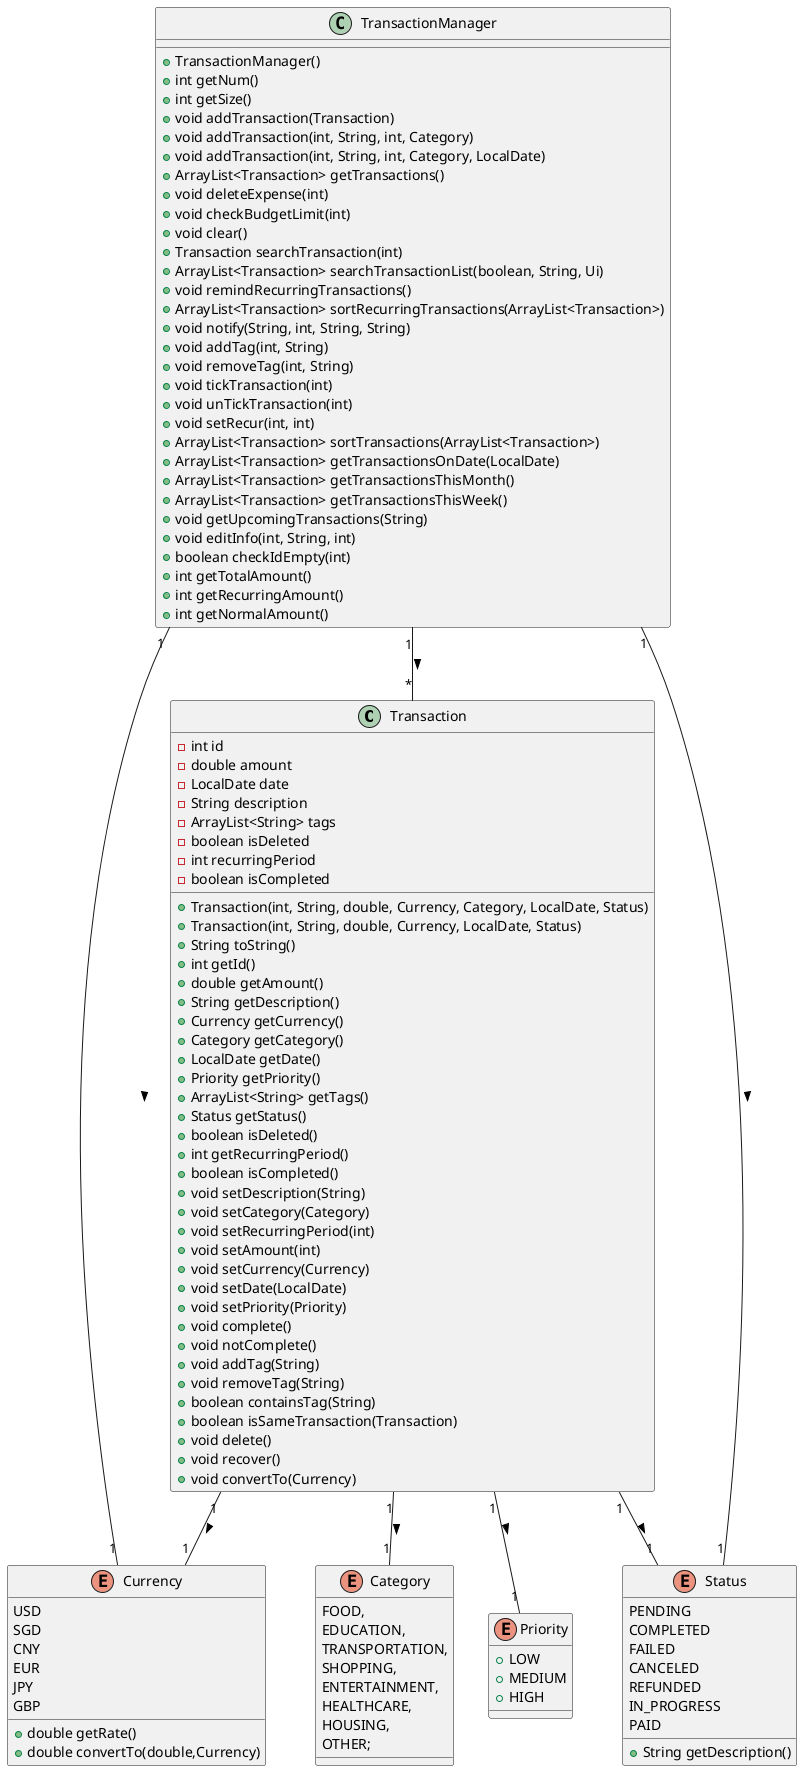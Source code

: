 @startuml

' Define Transaction class
class Transaction {
    - int id
    - double amount
    - LocalDate date
    - String description
    - ArrayList<String> tags
    - boolean isDeleted
    - int recurringPeriod
    - boolean isCompleted
    + Transaction(int, String, double, Currency, Category, LocalDate, Status)
    + Transaction(int, String, double, Currency, LocalDate, Status)
    + String toString()
    + int getId()
    + double getAmount()
    + String getDescription()
    + Currency getCurrency()
    + Category getCategory()
    + LocalDate getDate()
    + Priority getPriority()
    + ArrayList<String> getTags()
    + Status getStatus()
    + boolean isDeleted()
    + int getRecurringPeriod()
    + boolean isCompleted()
    + void setDescription(String)
    + void setCategory(Category)
    + void setRecurringPeriod(int)
    + void setAmount(int)
    + void setCurrency(Currency)
    + void setDate(LocalDate)
    + void setPriority(Priority)
    + void complete()
    + void notComplete()
    + void addTag(String)
    + void removeTag(String)
    + boolean containsTag(String)
    + boolean isSameTransaction(Transaction)
    + void delete()
    + void recover()
    + void convertTo(Currency)
}

' Define TransactionManager class
class TransactionManager {
    + TransactionManager()
    + int getNum()
    + int getSize()
    + void addTransaction(Transaction)
    + void addTransaction(int, String, int, Category)
    + void addTransaction(int, String, int, Category, LocalDate)
    + ArrayList<Transaction> getTransactions()
    + void deleteExpense(int)
    + void checkBudgetLimit(int)
    + void clear()
    + Transaction searchTransaction(int)
    + ArrayList<Transaction> searchTransactionList(boolean, String, Ui)
    + void remindRecurringTransactions()
    + ArrayList<Transaction> sortRecurringTransactions(ArrayList<Transaction>)
    + void notify(String, int, String, String)
    + void addTag(int, String)
    + void removeTag(int, String)
    + void tickTransaction(int)
    + void unTickTransaction(int)
    + void setRecur(int, int)
    + ArrayList<Transaction> sortTransactions(ArrayList<Transaction>)
    + ArrayList<Transaction> getTransactionsOnDate(LocalDate)
    + ArrayList<Transaction> getTransactionsThisMonth()
    + ArrayList<Transaction> getTransactionsThisWeek()
    + void getUpcomingTransactions(String)
    + void editInfo(int, String, int)
    + boolean checkIdEmpty(int)
    + int getTotalAmount()
    + int getRecurringAmount()
    + int getNormalAmount()
}

' Define Currency class
enum Currency {
    USD
    SGD
    CNY
    EUR
    JPY
    GBP
    + double getRate()
    + double convertTo(double,Currency)
}

' Define Status class
enum Status {
    PENDING
    COMPLETED
    FAILED
    CANCELED
    REFUNDED
    IN_PROGRESS
    PAID
    + String getDescription()
}

' Define Category class
enum Category {
    FOOD,
    EDUCATION,
    TRANSPORTATION,
    SHOPPING,
    ENTERTAINMENT,
    HEALTHCARE,
    HOUSING,
    OTHER;
}

' Define Priority class
enum Priority {
    + LOW
    + MEDIUM
    + HIGH
}

' Association: TransactionManager manages multiple Transactions
TransactionManager "1" -- "*" Transaction :  >

TransactionManager "1" -- "1" Currency :  >

TransactionManager "1" -- "1" Status :  >

' Association: Transaction references Category
Transaction "1" -- "1" Category :  >

Transaction "1" -- "1" Priority :  >

' Association: Transaction references Currency
Transaction "1" -- "1" Currency :  >

' Association: Transaction references Status
Transaction "1" -- "1" Status :  >

@enduml
